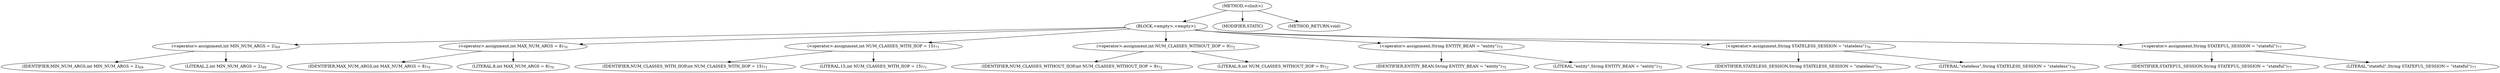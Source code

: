 digraph "&lt;clinit&gt;" {  
"3593" [label = <(METHOD,&lt;clinit&gt;)> ]
"3594" [label = <(BLOCK,&lt;empty&gt;,&lt;empty&gt;)> ]
"3595" [label = <(&lt;operator&gt;.assignment,int MIN_NUM_ARGS = 2)<SUB>69</SUB>> ]
"3596" [label = <(IDENTIFIER,MIN_NUM_ARGS,int MIN_NUM_ARGS = 2)<SUB>69</SUB>> ]
"3597" [label = <(LITERAL,2,int MIN_NUM_ARGS = 2)<SUB>69</SUB>> ]
"3598" [label = <(&lt;operator&gt;.assignment,int MAX_NUM_ARGS = 8)<SUB>70</SUB>> ]
"3599" [label = <(IDENTIFIER,MAX_NUM_ARGS,int MAX_NUM_ARGS = 8)<SUB>70</SUB>> ]
"3600" [label = <(LITERAL,8,int MAX_NUM_ARGS = 8)<SUB>70</SUB>> ]
"3601" [label = <(&lt;operator&gt;.assignment,int NUM_CLASSES_WITH_IIOP = 15)<SUB>71</SUB>> ]
"3602" [label = <(IDENTIFIER,NUM_CLASSES_WITH_IIOP,int NUM_CLASSES_WITH_IIOP = 15)<SUB>71</SUB>> ]
"3603" [label = <(LITERAL,15,int NUM_CLASSES_WITH_IIOP = 15)<SUB>71</SUB>> ]
"3604" [label = <(&lt;operator&gt;.assignment,int NUM_CLASSES_WITHOUT_IIOP = 9)<SUB>72</SUB>> ]
"3605" [label = <(IDENTIFIER,NUM_CLASSES_WITHOUT_IIOP,int NUM_CLASSES_WITHOUT_IIOP = 9)<SUB>72</SUB>> ]
"3606" [label = <(LITERAL,9,int NUM_CLASSES_WITHOUT_IIOP = 9)<SUB>72</SUB>> ]
"3607" [label = <(&lt;operator&gt;.assignment,String ENTITY_BEAN = &quot;entity&quot;)<SUB>75</SUB>> ]
"3608" [label = <(IDENTIFIER,ENTITY_BEAN,String ENTITY_BEAN = &quot;entity&quot;)<SUB>75</SUB>> ]
"3609" [label = <(LITERAL,&quot;entity&quot;,String ENTITY_BEAN = &quot;entity&quot;)<SUB>75</SUB>> ]
"3610" [label = <(&lt;operator&gt;.assignment,String STATELESS_SESSION = &quot;stateless&quot;)<SUB>76</SUB>> ]
"3611" [label = <(IDENTIFIER,STATELESS_SESSION,String STATELESS_SESSION = &quot;stateless&quot;)<SUB>76</SUB>> ]
"3612" [label = <(LITERAL,&quot;stateless&quot;,String STATELESS_SESSION = &quot;stateless&quot;)<SUB>76</SUB>> ]
"3613" [label = <(&lt;operator&gt;.assignment,String STATEFUL_SESSION = &quot;stateful&quot;)<SUB>77</SUB>> ]
"3614" [label = <(IDENTIFIER,STATEFUL_SESSION,String STATEFUL_SESSION = &quot;stateful&quot;)<SUB>77</SUB>> ]
"3615" [label = <(LITERAL,&quot;stateful&quot;,String STATEFUL_SESSION = &quot;stateful&quot;)<SUB>77</SUB>> ]
"3616" [label = <(MODIFIER,STATIC)> ]
"3617" [label = <(METHOD_RETURN,void)> ]
  "3593" -> "3594" 
  "3593" -> "3616" 
  "3593" -> "3617" 
  "3594" -> "3595" 
  "3594" -> "3598" 
  "3594" -> "3601" 
  "3594" -> "3604" 
  "3594" -> "3607" 
  "3594" -> "3610" 
  "3594" -> "3613" 
  "3595" -> "3596" 
  "3595" -> "3597" 
  "3598" -> "3599" 
  "3598" -> "3600" 
  "3601" -> "3602" 
  "3601" -> "3603" 
  "3604" -> "3605" 
  "3604" -> "3606" 
  "3607" -> "3608" 
  "3607" -> "3609" 
  "3610" -> "3611" 
  "3610" -> "3612" 
  "3613" -> "3614" 
  "3613" -> "3615" 
}
